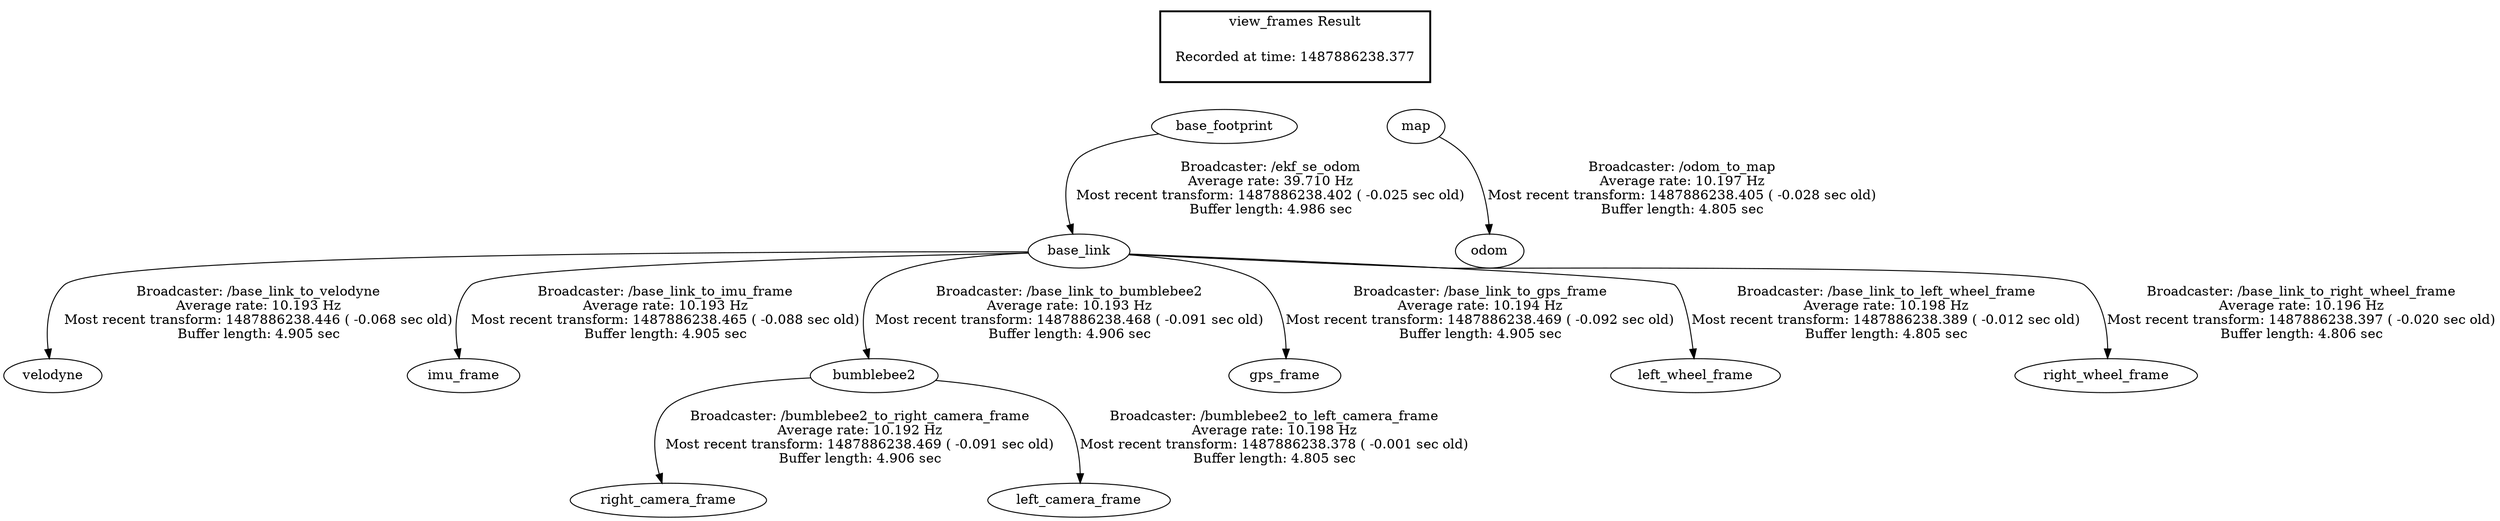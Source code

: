 digraph G {
"base_footprint" -> "base_link"[label="Broadcaster: /ekf_se_odom\nAverage rate: 39.710 Hz\nMost recent transform: 1487886238.402 ( -0.025 sec old)\nBuffer length: 4.986 sec\n"];
"map" -> "odom"[label="Broadcaster: /odom_to_map\nAverage rate: 10.197 Hz\nMost recent transform: 1487886238.405 ( -0.028 sec old)\nBuffer length: 4.805 sec\n"];
"base_link" -> "velodyne"[label="Broadcaster: /base_link_to_velodyne\nAverage rate: 10.193 Hz\nMost recent transform: 1487886238.446 ( -0.068 sec old)\nBuffer length: 4.905 sec\n"];
"base_link" -> "imu_frame"[label="Broadcaster: /base_link_to_imu_frame\nAverage rate: 10.193 Hz\nMost recent transform: 1487886238.465 ( -0.088 sec old)\nBuffer length: 4.905 sec\n"];
"base_link" -> "bumblebee2"[label="Broadcaster: /base_link_to_bumblebee2\nAverage rate: 10.193 Hz\nMost recent transform: 1487886238.468 ( -0.091 sec old)\nBuffer length: 4.906 sec\n"];
"bumblebee2" -> "right_camera_frame"[label="Broadcaster: /bumblebee2_to_right_camera_frame\nAverage rate: 10.192 Hz\nMost recent transform: 1487886238.469 ( -0.091 sec old)\nBuffer length: 4.906 sec\n"];
"base_link" -> "gps_frame"[label="Broadcaster: /base_link_to_gps_frame\nAverage rate: 10.194 Hz\nMost recent transform: 1487886238.469 ( -0.092 sec old)\nBuffer length: 4.905 sec\n"];
"bumblebee2" -> "left_camera_frame"[label="Broadcaster: /bumblebee2_to_left_camera_frame\nAverage rate: 10.198 Hz\nMost recent transform: 1487886238.378 ( -0.001 sec old)\nBuffer length: 4.805 sec\n"];
"base_link" -> "left_wheel_frame"[label="Broadcaster: /base_link_to_left_wheel_frame\nAverage rate: 10.198 Hz\nMost recent transform: 1487886238.389 ( -0.012 sec old)\nBuffer length: 4.805 sec\n"];
"base_link" -> "right_wheel_frame"[label="Broadcaster: /base_link_to_right_wheel_frame\nAverage rate: 10.196 Hz\nMost recent transform: 1487886238.397 ( -0.020 sec old)\nBuffer length: 4.806 sec\n"];
edge [style=invis];
 subgraph cluster_legend { style=bold; color=black; label ="view_frames Result";
"Recorded at time: 1487886238.377"[ shape=plaintext ] ;
 }->"base_footprint";
edge [style=invis];
 subgraph cluster_legend { style=bold; color=black; label ="view_frames Result";
"Recorded at time: 1487886238.377"[ shape=plaintext ] ;
 }->"map";
}